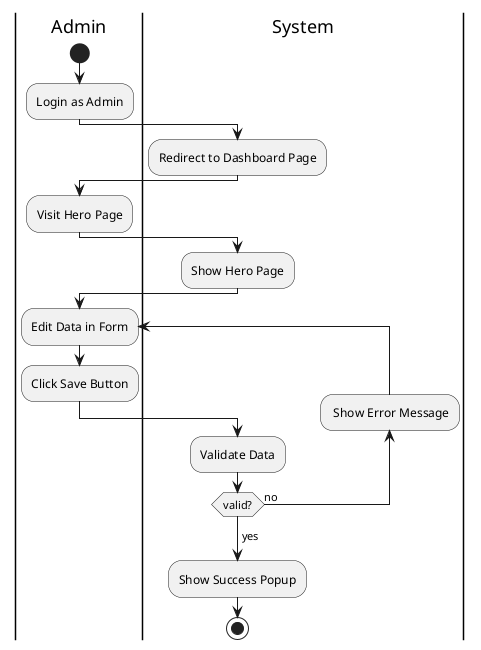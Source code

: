 @startuml EditHero
|Admin|
start
:Login as Admin;
|System|
:Redirect to Dashboard Page;
|Admin|
:Visit Hero Page;
|System|
:Show Hero Page;
|Admin|
repeat :Edit Data in Form;
:Click Save Button;
|System|
:Validate Data;
backward: Show Error Message;
repeat while(valid?) is (no)
->yes;
|System|
:Show Success Popup;
stop
@enduml
